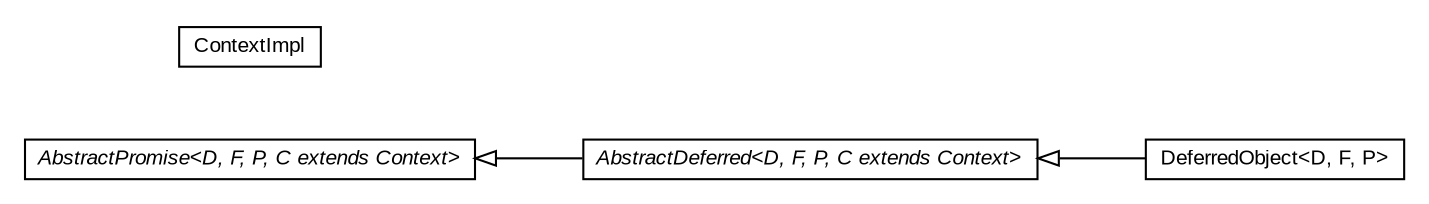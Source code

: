 #!/usr/local/bin/dot
#
# Class diagram 
# Generated by UMLGraph version R5_6-24-gf6e263 (http://www.umlgraph.org/)
#

digraph G {
	edge [fontname="arial",fontsize=10,labelfontname="arial",labelfontsize=10];
	node [fontname="arial",fontsize=10,shape=plaintext];
	nodesep=0.25;
	ranksep=0.5;
	rankdir=LR;
	// org.turbogwt.core.future.shared.impl.DeferredObject<D, F, P>
	c94 [label=<<table title="org.turbogwt.core.future.shared.impl.DeferredObject" border="0" cellborder="1" cellspacing="0" cellpadding="2" port="p" href="./DeferredObject.html">
		<tr><td><table border="0" cellspacing="0" cellpadding="1">
<tr><td align="center" balign="center"> DeferredObject&lt;D, F, P&gt; </td></tr>
		</table></td></tr>
		</table>>, URL="./DeferredObject.html", fontname="arial", fontcolor="black", fontsize=10.0];
	// org.turbogwt.core.future.shared.impl.ContextImpl
	c95 [label=<<table title="org.turbogwt.core.future.shared.impl.ContextImpl" border="0" cellborder="1" cellspacing="0" cellpadding="2" port="p" href="./ContextImpl.html">
		<tr><td><table border="0" cellspacing="0" cellpadding="1">
<tr><td align="center" balign="center"> ContextImpl </td></tr>
		</table></td></tr>
		</table>>, URL="./ContextImpl.html", fontname="arial", fontcolor="black", fontsize=10.0];
	// org.turbogwt.core.future.shared.impl.AbstractPromise<D, F, P, C extends org.turbogwt.core.future.shared.Context>
	c96 [label=<<table title="org.turbogwt.core.future.shared.impl.AbstractPromise" border="0" cellborder="1" cellspacing="0" cellpadding="2" port="p" href="./AbstractPromise.html">
		<tr><td><table border="0" cellspacing="0" cellpadding="1">
<tr><td align="center" balign="center"><font face="arial italic"> AbstractPromise&lt;D, F, P, C extends Context&gt; </font></td></tr>
		</table></td></tr>
		</table>>, URL="./AbstractPromise.html", fontname="arial", fontcolor="black", fontsize=10.0];
	// org.turbogwt.core.future.shared.impl.AbstractDeferred<D, F, P, C extends org.turbogwt.core.future.shared.Context>
	c97 [label=<<table title="org.turbogwt.core.future.shared.impl.AbstractDeferred" border="0" cellborder="1" cellspacing="0" cellpadding="2" port="p" href="./AbstractDeferred.html">
		<tr><td><table border="0" cellspacing="0" cellpadding="1">
<tr><td align="center" balign="center"><font face="arial italic"> AbstractDeferred&lt;D, F, P, C extends Context&gt; </font></td></tr>
		</table></td></tr>
		</table>>, URL="./AbstractDeferred.html", fontname="arial", fontcolor="black", fontsize=10.0];
	//org.turbogwt.core.future.shared.impl.DeferredObject<D, F, P> extends org.turbogwt.core.future.shared.impl.AbstractDeferred<D, F, P, org.turbogwt.core.future.shared.Context>
	c97:p -> c94:p [dir=back,arrowtail=empty];
	//org.turbogwt.core.future.shared.impl.AbstractDeferred<D, F, P, C extends org.turbogwt.core.future.shared.Context> extends org.turbogwt.core.future.shared.impl.AbstractPromise<D, F, P, C>
	c96:p -> c97:p [dir=back,arrowtail=empty];
}


